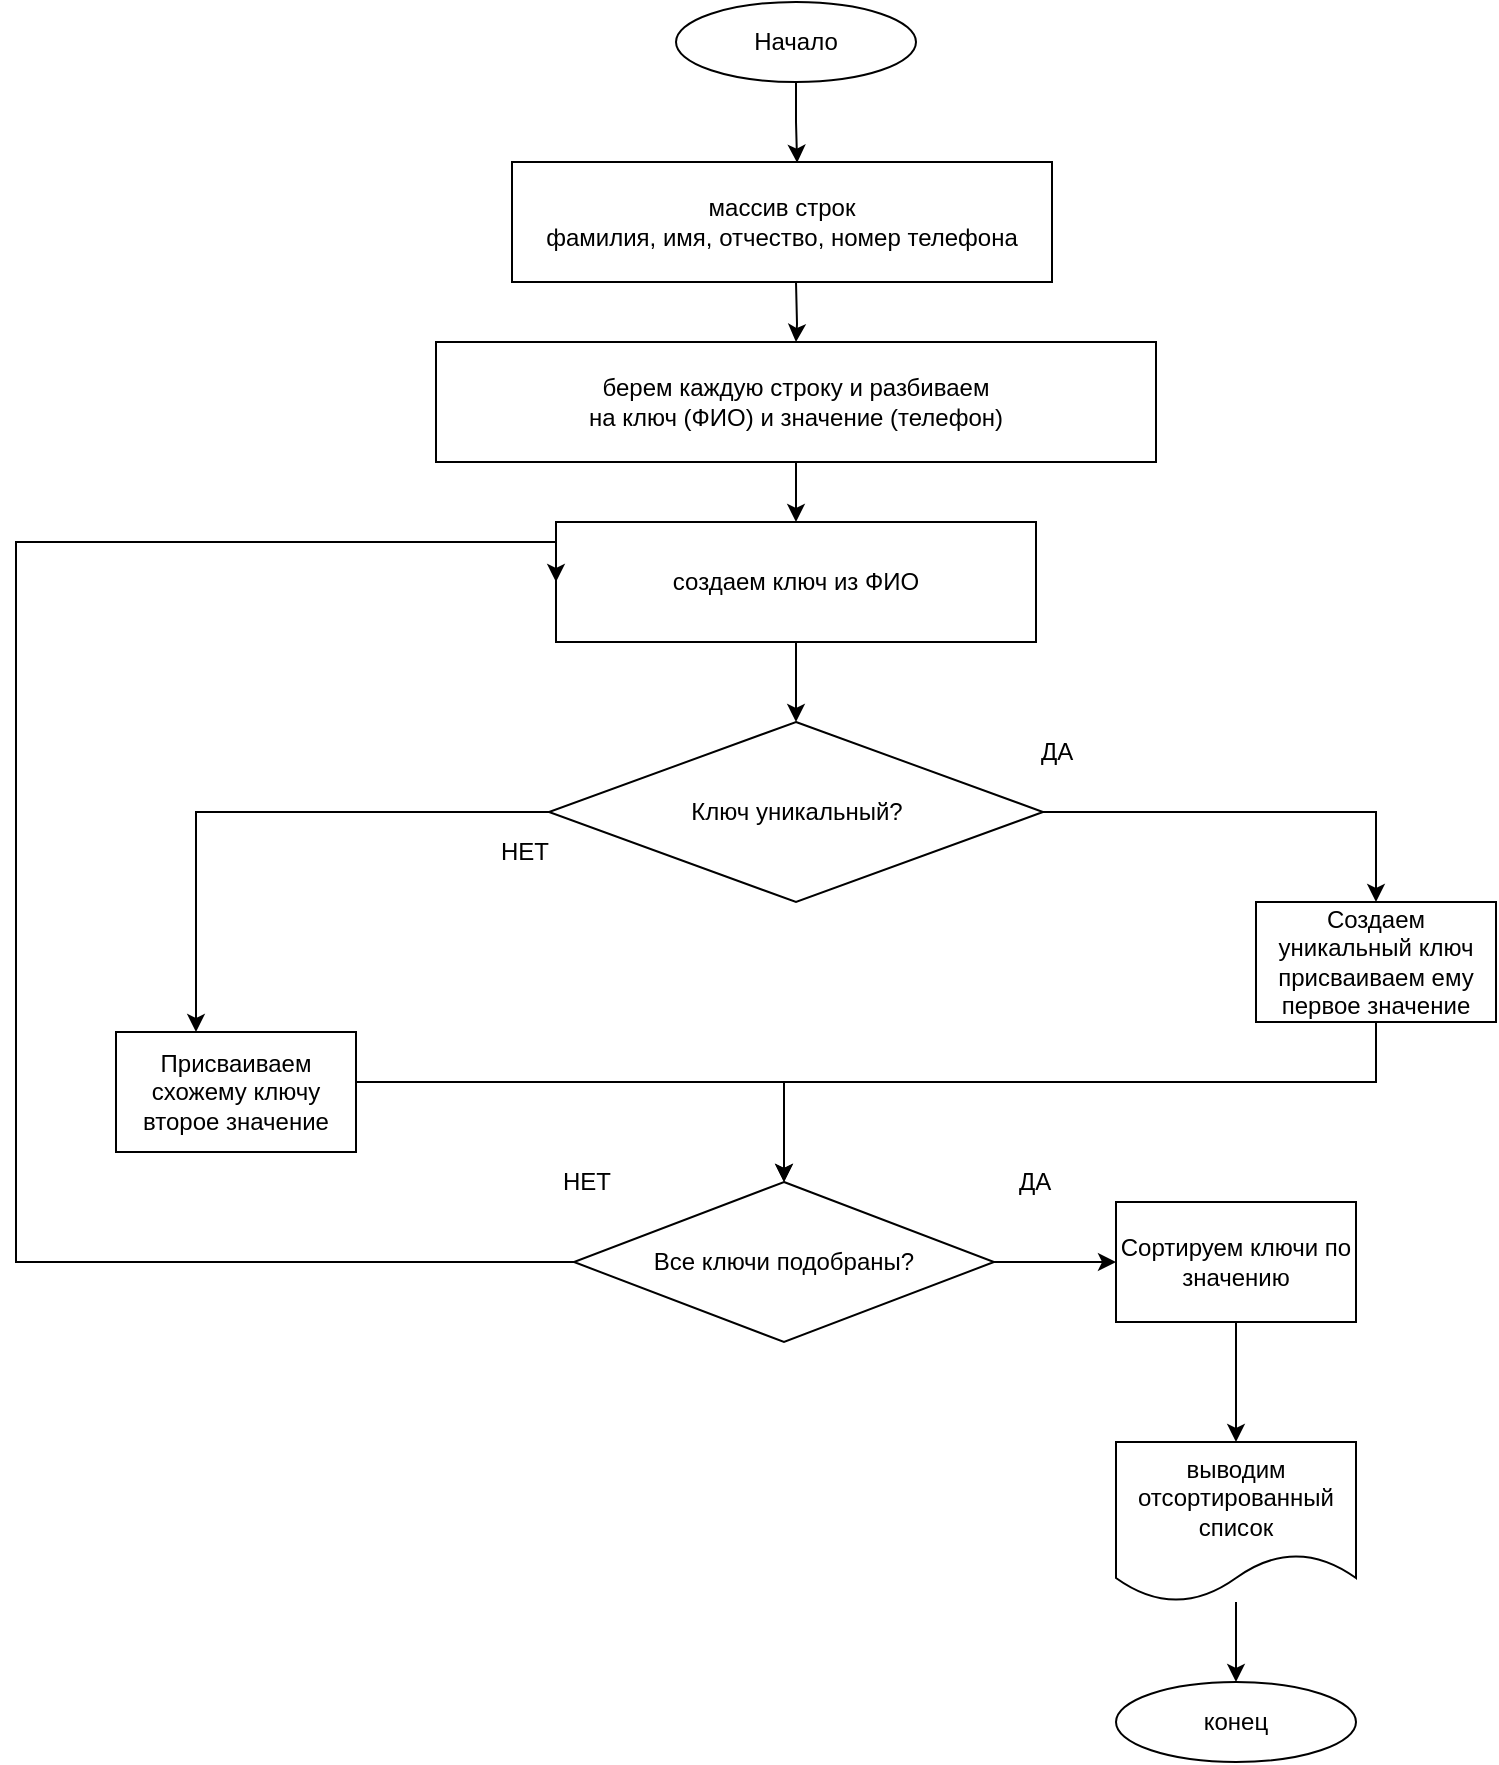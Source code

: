 <mxfile version="22.1.11" type="device">
  <diagram name="Страница — 1" id="gOcQu-ggy9y2sPKDK1HZ">
    <mxGraphModel dx="978" dy="571" grid="1" gridSize="10" guides="1" tooltips="1" connect="1" arrows="1" fold="1" page="1" pageScale="1" pageWidth="827" pageHeight="1169" math="0" shadow="0">
      <root>
        <mxCell id="0" />
        <mxCell id="1" parent="0" />
        <mxCell id="vUsEq12OFLoYgcz9JWID-1" value="Начало" style="ellipse;whiteSpace=wrap;html=1;" vertex="1" parent="1">
          <mxGeometry x="360" y="10" width="120" height="40" as="geometry" />
        </mxCell>
        <mxCell id="vUsEq12OFLoYgcz9JWID-25" style="edgeStyle=orthogonalEdgeStyle;rounded=0;orthogonalLoop=1;jettySize=auto;html=1;" edge="1" parent="1" target="vUsEq12OFLoYgcz9JWID-3">
          <mxGeometry relative="1" as="geometry">
            <mxPoint x="420" y="150" as="sourcePoint" />
          </mxGeometry>
        </mxCell>
        <mxCell id="vUsEq12OFLoYgcz9JWID-2" value="массив строк&lt;br&gt;фамилия, имя, отчество, номер телефона" style="rounded=0;whiteSpace=wrap;html=1;" vertex="1" parent="1">
          <mxGeometry x="278" y="90" width="270" height="60" as="geometry" />
        </mxCell>
        <mxCell id="vUsEq12OFLoYgcz9JWID-26" style="edgeStyle=orthogonalEdgeStyle;rounded=0;orthogonalLoop=1;jettySize=auto;html=1;" edge="1" parent="1" source="vUsEq12OFLoYgcz9JWID-3" target="vUsEq12OFLoYgcz9JWID-11">
          <mxGeometry relative="1" as="geometry" />
        </mxCell>
        <mxCell id="vUsEq12OFLoYgcz9JWID-3" value="берем каждую строку и разбиваем &lt;br&gt;на ключ (ФИО) и значение (телефон)" style="rounded=0;whiteSpace=wrap;html=1;" vertex="1" parent="1">
          <mxGeometry x="240" y="180" width="360" height="60" as="geometry" />
        </mxCell>
        <mxCell id="vUsEq12OFLoYgcz9JWID-9" style="edgeStyle=orthogonalEdgeStyle;rounded=0;orthogonalLoop=1;jettySize=auto;html=1;" edge="1" parent="1" source="vUsEq12OFLoYgcz9JWID-4" target="vUsEq12OFLoYgcz9JWID-8">
          <mxGeometry relative="1" as="geometry">
            <Array as="points">
              <mxPoint x="120" y="415" />
            </Array>
          </mxGeometry>
        </mxCell>
        <mxCell id="vUsEq12OFLoYgcz9JWID-27" style="edgeStyle=orthogonalEdgeStyle;rounded=0;orthogonalLoop=1;jettySize=auto;html=1;entryX=0.5;entryY=0;entryDx=0;entryDy=0;" edge="1" parent="1" source="vUsEq12OFLoYgcz9JWID-4" target="vUsEq12OFLoYgcz9JWID-12">
          <mxGeometry relative="1" as="geometry" />
        </mxCell>
        <mxCell id="vUsEq12OFLoYgcz9JWID-4" value="Ключ уникальный?" style="rhombus;whiteSpace=wrap;html=1;" vertex="1" parent="1">
          <mxGeometry x="296.5" y="370" width="247" height="90" as="geometry" />
        </mxCell>
        <mxCell id="vUsEq12OFLoYgcz9JWID-6" value="ДА" style="text;html=1;align=center;verticalAlign=middle;resizable=0;points=[];autosize=1;strokeColor=none;fillColor=none;" vertex="1" parent="1">
          <mxGeometry x="530" y="370" width="40" height="30" as="geometry" />
        </mxCell>
        <mxCell id="vUsEq12OFLoYgcz9JWID-7" value="НЕТ" style="text;html=1;align=center;verticalAlign=middle;resizable=0;points=[];autosize=1;strokeColor=none;fillColor=none;" vertex="1" parent="1">
          <mxGeometry x="259" y="420" width="50" height="30" as="geometry" />
        </mxCell>
        <mxCell id="vUsEq12OFLoYgcz9JWID-15" style="edgeStyle=orthogonalEdgeStyle;rounded=0;orthogonalLoop=1;jettySize=auto;html=1;" edge="1" parent="1" source="vUsEq12OFLoYgcz9JWID-8" target="vUsEq12OFLoYgcz9JWID-14">
          <mxGeometry relative="1" as="geometry">
            <Array as="points">
              <mxPoint x="414" y="550" />
            </Array>
          </mxGeometry>
        </mxCell>
        <mxCell id="vUsEq12OFLoYgcz9JWID-8" value="Присваиваем схожему ключу второе значение" style="rounded=0;whiteSpace=wrap;html=1;" vertex="1" parent="1">
          <mxGeometry x="80" y="525" width="120" height="60" as="geometry" />
        </mxCell>
        <mxCell id="vUsEq12OFLoYgcz9JWID-22" style="edgeStyle=orthogonalEdgeStyle;rounded=0;orthogonalLoop=1;jettySize=auto;html=1;entryX=0.5;entryY=0;entryDx=0;entryDy=0;" edge="1" parent="1" source="vUsEq12OFLoYgcz9JWID-11" target="vUsEq12OFLoYgcz9JWID-4">
          <mxGeometry relative="1" as="geometry" />
        </mxCell>
        <mxCell id="vUsEq12OFLoYgcz9JWID-11" value="создаем ключ из ФИО" style="rounded=0;whiteSpace=wrap;html=1;" vertex="1" parent="1">
          <mxGeometry x="300" y="270" width="240" height="60" as="geometry" />
        </mxCell>
        <mxCell id="vUsEq12OFLoYgcz9JWID-16" style="edgeStyle=orthogonalEdgeStyle;rounded=0;orthogonalLoop=1;jettySize=auto;html=1;" edge="1" parent="1" source="vUsEq12OFLoYgcz9JWID-12" target="vUsEq12OFLoYgcz9JWID-14">
          <mxGeometry relative="1" as="geometry">
            <Array as="points">
              <mxPoint x="710" y="550" />
              <mxPoint x="414" y="550" />
            </Array>
          </mxGeometry>
        </mxCell>
        <mxCell id="vUsEq12OFLoYgcz9JWID-12" value="Создаем уникальный ключ присваиваем ему первое значение" style="rounded=0;whiteSpace=wrap;html=1;" vertex="1" parent="1">
          <mxGeometry x="650" y="460" width="120" height="60" as="geometry" />
        </mxCell>
        <mxCell id="vUsEq12OFLoYgcz9JWID-18" style="edgeStyle=orthogonalEdgeStyle;rounded=0;orthogonalLoop=1;jettySize=auto;html=1;entryX=0;entryY=0.5;entryDx=0;entryDy=0;" edge="1" parent="1" source="vUsEq12OFLoYgcz9JWID-14" target="vUsEq12OFLoYgcz9JWID-11">
          <mxGeometry relative="1" as="geometry">
            <Array as="points">
              <mxPoint x="30" y="640" />
              <mxPoint x="30" y="280" />
            </Array>
          </mxGeometry>
        </mxCell>
        <mxCell id="vUsEq12OFLoYgcz9JWID-21" style="edgeStyle=orthogonalEdgeStyle;rounded=0;orthogonalLoop=1;jettySize=auto;html=1;" edge="1" parent="1" source="vUsEq12OFLoYgcz9JWID-14" target="vUsEq12OFLoYgcz9JWID-20">
          <mxGeometry relative="1" as="geometry" />
        </mxCell>
        <mxCell id="vUsEq12OFLoYgcz9JWID-14" value="Все ключи подобраны?" style="rhombus;whiteSpace=wrap;html=1;" vertex="1" parent="1">
          <mxGeometry x="309" y="600" width="210" height="80" as="geometry" />
        </mxCell>
        <mxCell id="vUsEq12OFLoYgcz9JWID-17" value="НЕТ" style="text;html=1;align=center;verticalAlign=middle;resizable=0;points=[];autosize=1;strokeColor=none;fillColor=none;" vertex="1" parent="1">
          <mxGeometry x="290" y="585" width="50" height="30" as="geometry" />
        </mxCell>
        <mxCell id="vUsEq12OFLoYgcz9JWID-19" value="ДА" style="text;html=1;align=center;verticalAlign=middle;resizable=0;points=[];autosize=1;strokeColor=none;fillColor=none;" vertex="1" parent="1">
          <mxGeometry x="519" y="585" width="40" height="30" as="geometry" />
        </mxCell>
        <mxCell id="vUsEq12OFLoYgcz9JWID-29" style="edgeStyle=orthogonalEdgeStyle;rounded=0;orthogonalLoop=1;jettySize=auto;html=1;entryX=0.5;entryY=0;entryDx=0;entryDy=0;" edge="1" parent="1" source="vUsEq12OFLoYgcz9JWID-20" target="vUsEq12OFLoYgcz9JWID-28">
          <mxGeometry relative="1" as="geometry" />
        </mxCell>
        <mxCell id="vUsEq12OFLoYgcz9JWID-20" value="Сортируем ключи по значению" style="rounded=0;whiteSpace=wrap;html=1;" vertex="1" parent="1">
          <mxGeometry x="580" y="610" width="120" height="60" as="geometry" />
        </mxCell>
        <mxCell id="vUsEq12OFLoYgcz9JWID-24" style="edgeStyle=orthogonalEdgeStyle;rounded=0;orthogonalLoop=1;jettySize=auto;html=1;entryX=0.528;entryY=0.006;entryDx=0;entryDy=0;entryPerimeter=0;" edge="1" parent="1" source="vUsEq12OFLoYgcz9JWID-1" target="vUsEq12OFLoYgcz9JWID-2">
          <mxGeometry relative="1" as="geometry" />
        </mxCell>
        <mxCell id="vUsEq12OFLoYgcz9JWID-31" value="" style="edgeStyle=orthogonalEdgeStyle;rounded=0;orthogonalLoop=1;jettySize=auto;html=1;" edge="1" parent="1" source="vUsEq12OFLoYgcz9JWID-28" target="vUsEq12OFLoYgcz9JWID-30">
          <mxGeometry relative="1" as="geometry" />
        </mxCell>
        <mxCell id="vUsEq12OFLoYgcz9JWID-28" value="выводим отсортированный список" style="shape=document;whiteSpace=wrap;html=1;boundedLbl=1;" vertex="1" parent="1">
          <mxGeometry x="580" y="730" width="120" height="80" as="geometry" />
        </mxCell>
        <mxCell id="vUsEq12OFLoYgcz9JWID-30" value="конец" style="ellipse;whiteSpace=wrap;html=1;" vertex="1" parent="1">
          <mxGeometry x="580" y="850" width="120" height="40" as="geometry" />
        </mxCell>
      </root>
    </mxGraphModel>
  </diagram>
</mxfile>
